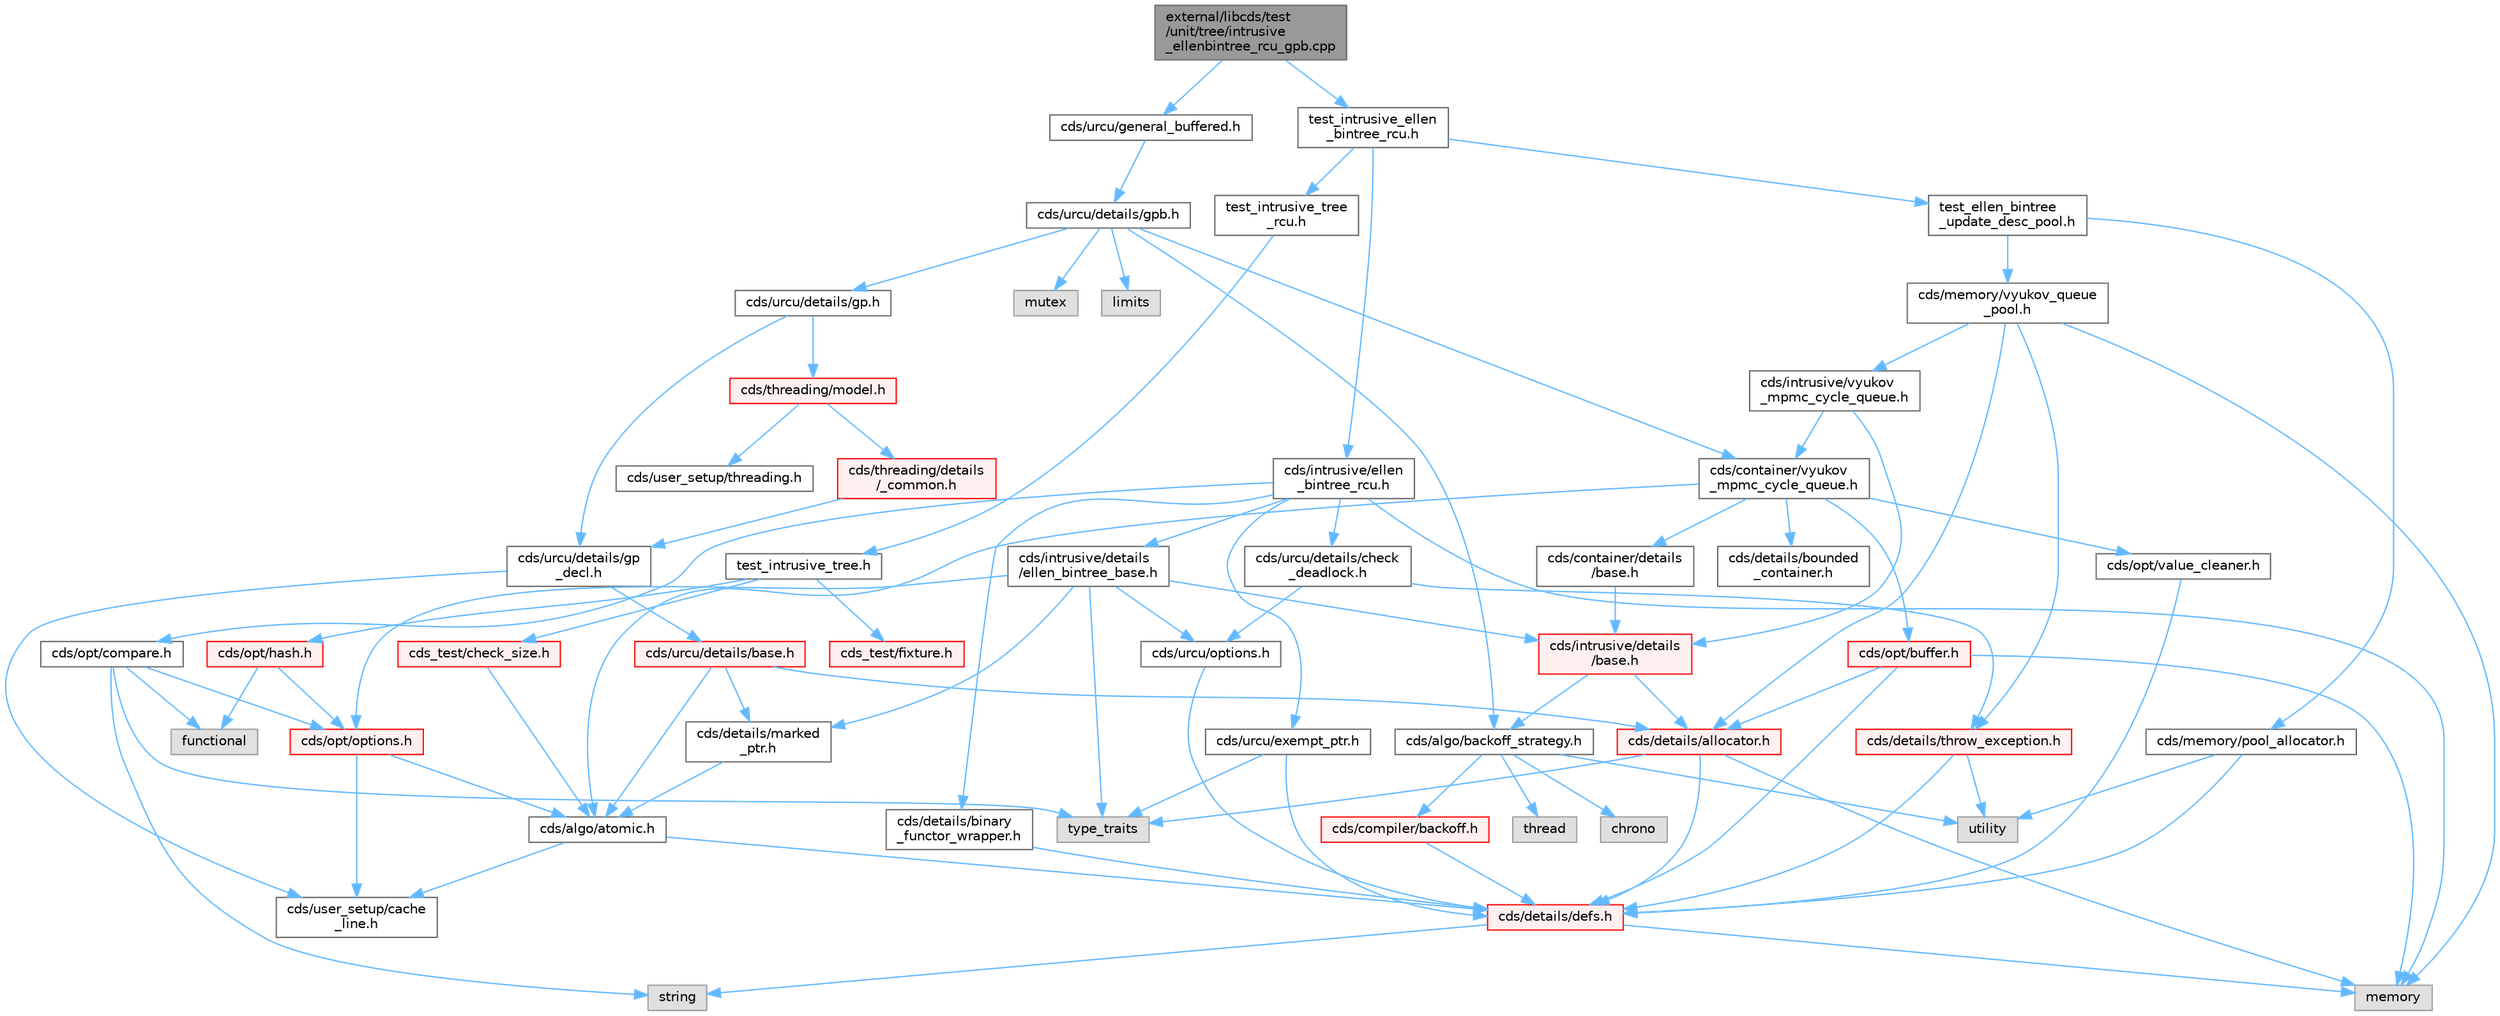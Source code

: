 digraph "external/libcds/test/unit/tree/intrusive_ellenbintree_rcu_gpb.cpp"
{
 // LATEX_PDF_SIZE
  bgcolor="transparent";
  edge [fontname=Helvetica,fontsize=10,labelfontname=Helvetica,labelfontsize=10];
  node [fontname=Helvetica,fontsize=10,shape=box,height=0.2,width=0.4];
  Node1 [id="Node000001",label="external/libcds/test\l/unit/tree/intrusive\l_ellenbintree_rcu_gpb.cpp",height=0.2,width=0.4,color="gray40", fillcolor="grey60", style="filled", fontcolor="black",tooltip=" "];
  Node1 -> Node2 [id="edge89_Node000001_Node000002",color="steelblue1",style="solid",tooltip=" "];
  Node2 [id="Node000002",label="cds/urcu/general_buffered.h",height=0.2,width=0.4,color="grey40", fillcolor="white", style="filled",URL="$general__buffered_8h.html",tooltip=" "];
  Node2 -> Node3 [id="edge90_Node000002_Node000003",color="steelblue1",style="solid",tooltip=" "];
  Node3 [id="Node000003",label="cds/urcu/details/gpb.h",height=0.2,width=0.4,color="grey40", fillcolor="white", style="filled",URL="$gpb_8h.html",tooltip=" "];
  Node3 -> Node4 [id="edge91_Node000003_Node000004",color="steelblue1",style="solid",tooltip=" "];
  Node4 [id="Node000004",label="mutex",height=0.2,width=0.4,color="grey60", fillcolor="#E0E0E0", style="filled",tooltip=" "];
  Node3 -> Node5 [id="edge92_Node000003_Node000005",color="steelblue1",style="solid",tooltip=" "];
  Node5 [id="Node000005",label="limits",height=0.2,width=0.4,color="grey60", fillcolor="#E0E0E0", style="filled",tooltip=" "];
  Node3 -> Node6 [id="edge93_Node000003_Node000006",color="steelblue1",style="solid",tooltip=" "];
  Node6 [id="Node000006",label="cds/urcu/details/gp.h",height=0.2,width=0.4,color="grey40", fillcolor="white", style="filled",URL="$gp_8h.html",tooltip=" "];
  Node6 -> Node7 [id="edge94_Node000006_Node000007",color="steelblue1",style="solid",tooltip=" "];
  Node7 [id="Node000007",label="cds/urcu/details/gp\l_decl.h",height=0.2,width=0.4,color="grey40", fillcolor="white", style="filled",URL="$gp__decl_8h.html",tooltip=" "];
  Node7 -> Node8 [id="edge95_Node000007_Node000008",color="steelblue1",style="solid",tooltip=" "];
  Node8 [id="Node000008",label="cds/urcu/details/base.h",height=0.2,width=0.4,color="red", fillcolor="#FFF0F0", style="filled",URL="$external_2libcds_2cds_2urcu_2details_2base_8h.html",tooltip=" "];
  Node8 -> Node9 [id="edge96_Node000008_Node000009",color="steelblue1",style="solid",tooltip=" "];
  Node9 [id="Node000009",label="cds/algo/atomic.h",height=0.2,width=0.4,color="grey40", fillcolor="white", style="filled",URL="$external_2libcds_2cds_2algo_2atomic_8h.html",tooltip=" "];
  Node9 -> Node10 [id="edge97_Node000009_Node000010",color="steelblue1",style="solid",tooltip=" "];
  Node10 [id="Node000010",label="cds/details/defs.h",height=0.2,width=0.4,color="red", fillcolor="#FFF0F0", style="filled",URL="$details_2defs_8h.html",tooltip=" "];
  Node10 -> Node17 [id="edge98_Node000010_Node000017",color="steelblue1",style="solid",tooltip=" "];
  Node17 [id="Node000017",label="string",height=0.2,width=0.4,color="grey60", fillcolor="#E0E0E0", style="filled",tooltip=" "];
  Node10 -> Node18 [id="edge99_Node000010_Node000018",color="steelblue1",style="solid",tooltip=" "];
  Node18 [id="Node000018",label="memory",height=0.2,width=0.4,color="grey60", fillcolor="#E0E0E0", style="filled",tooltip=" "];
  Node9 -> Node23 [id="edge100_Node000009_Node000023",color="steelblue1",style="solid",tooltip=" "];
  Node23 [id="Node000023",label="cds/user_setup/cache\l_line.h",height=0.2,width=0.4,color="grey40", fillcolor="white", style="filled",URL="$cache__line_8h.html",tooltip="Cache-line size definition"];
  Node8 -> Node25 [id="edge101_Node000008_Node000025",color="steelblue1",style="solid",tooltip=" "];
  Node25 [id="Node000025",label="cds/details/allocator.h",height=0.2,width=0.4,color="red", fillcolor="#FFF0F0", style="filled",URL="$external_2libcds_2cds_2details_2allocator_8h.html",tooltip=" "];
  Node25 -> Node26 [id="edge102_Node000025_Node000026",color="steelblue1",style="solid",tooltip=" "];
  Node26 [id="Node000026",label="type_traits",height=0.2,width=0.4,color="grey60", fillcolor="#E0E0E0", style="filled",tooltip=" "];
  Node25 -> Node18 [id="edge103_Node000025_Node000018",color="steelblue1",style="solid",tooltip=" "];
  Node25 -> Node10 [id="edge104_Node000025_Node000010",color="steelblue1",style="solid",tooltip=" "];
  Node8 -> Node46 [id="edge105_Node000008_Node000046",color="steelblue1",style="solid",tooltip=" "];
  Node46 [id="Node000046",label="cds/details/marked\l_ptr.h",height=0.2,width=0.4,color="grey40", fillcolor="white", style="filled",URL="$marked__ptr_8h.html",tooltip=" "];
  Node46 -> Node9 [id="edge106_Node000046_Node000009",color="steelblue1",style="solid",tooltip=" "];
  Node7 -> Node23 [id="edge107_Node000007_Node000023",color="steelblue1",style="solid",tooltip=" "];
  Node6 -> Node47 [id="edge108_Node000006_Node000047",color="steelblue1",style="solid",tooltip=" "];
  Node47 [id="Node000047",label="cds/threading/model.h",height=0.2,width=0.4,color="red", fillcolor="#FFF0F0", style="filled",URL="$model_8h.html",tooltip=" "];
  Node47 -> Node48 [id="edge109_Node000047_Node000048",color="steelblue1",style="solid",tooltip=" "];
  Node48 [id="Node000048",label="cds/threading/details\l/_common.h",height=0.2,width=0.4,color="red", fillcolor="#FFF0F0", style="filled",URL="$__common_8h.html",tooltip=" "];
  Node48 -> Node7 [id="edge110_Node000048_Node000007",color="steelblue1",style="solid",tooltip=" "];
  Node47 -> Node52 [id="edge111_Node000047_Node000052",color="steelblue1",style="solid",tooltip=" "];
  Node52 [id="Node000052",label="cds/user_setup/threading.h",height=0.2,width=0.4,color="grey40", fillcolor="white", style="filled",URL="$external_2libcds_2cds_2user__setup_2threading_8h.html",tooltip=" "];
  Node3 -> Node54 [id="edge112_Node000003_Node000054",color="steelblue1",style="solid",tooltip=" "];
  Node54 [id="Node000054",label="cds/algo/backoff_strategy.h",height=0.2,width=0.4,color="grey40", fillcolor="white", style="filled",URL="$backoff__strategy_8h.html",tooltip=" "];
  Node54 -> Node42 [id="edge113_Node000054_Node000042",color="steelblue1",style="solid",tooltip=" "];
  Node42 [id="Node000042",label="utility",height=0.2,width=0.4,color="grey60", fillcolor="#E0E0E0", style="filled",tooltip=" "];
  Node54 -> Node37 [id="edge114_Node000054_Node000037",color="steelblue1",style="solid",tooltip=" "];
  Node37 [id="Node000037",label="thread",height=0.2,width=0.4,color="grey60", fillcolor="#E0E0E0", style="filled",tooltip=" "];
  Node54 -> Node55 [id="edge115_Node000054_Node000055",color="steelblue1",style="solid",tooltip=" "];
  Node55 [id="Node000055",label="chrono",height=0.2,width=0.4,color="grey60", fillcolor="#E0E0E0", style="filled",tooltip=" "];
  Node54 -> Node56 [id="edge116_Node000054_Node000056",color="steelblue1",style="solid",tooltip=" "];
  Node56 [id="Node000056",label="cds/compiler/backoff.h",height=0.2,width=0.4,color="red", fillcolor="#FFF0F0", style="filled",URL="$backoff_8h.html",tooltip=" "];
  Node56 -> Node10 [id="edge117_Node000056_Node000010",color="steelblue1",style="solid",tooltip=" "];
  Node3 -> Node58 [id="edge118_Node000003_Node000058",color="steelblue1",style="solid",tooltip=" "];
  Node58 [id="Node000058",label="cds/container/vyukov\l_mpmc_cycle_queue.h",height=0.2,width=0.4,color="grey40", fillcolor="white", style="filled",URL="$container_2vyukov__mpmc__cycle__queue_8h.html",tooltip=" "];
  Node58 -> Node59 [id="edge119_Node000058_Node000059",color="steelblue1",style="solid",tooltip=" "];
  Node59 [id="Node000059",label="cds/container/details\l/base.h",height=0.2,width=0.4,color="grey40", fillcolor="white", style="filled",URL="$external_2libcds_2cds_2container_2details_2base_8h.html",tooltip=" "];
  Node59 -> Node60 [id="edge120_Node000059_Node000060",color="steelblue1",style="solid",tooltip=" "];
  Node60 [id="Node000060",label="cds/intrusive/details\l/base.h",height=0.2,width=0.4,color="red", fillcolor="#FFF0F0", style="filled",URL="$external_2libcds_2cds_2intrusive_2details_2base_8h.html",tooltip=" "];
  Node60 -> Node25 [id="edge121_Node000060_Node000025",color="steelblue1",style="solid",tooltip=" "];
  Node60 -> Node54 [id="edge122_Node000060_Node000054",color="steelblue1",style="solid",tooltip=" "];
  Node58 -> Node65 [id="edge123_Node000058_Node000065",color="steelblue1",style="solid",tooltip=" "];
  Node65 [id="Node000065",label="cds/opt/buffer.h",height=0.2,width=0.4,color="red", fillcolor="#FFF0F0", style="filled",URL="$external_2libcds_2cds_2opt_2buffer_8h.html",tooltip=" "];
  Node65 -> Node10 [id="edge124_Node000065_Node000010",color="steelblue1",style="solid",tooltip=" "];
  Node65 -> Node25 [id="edge125_Node000065_Node000025",color="steelblue1",style="solid",tooltip=" "];
  Node65 -> Node18 [id="edge126_Node000065_Node000018",color="steelblue1",style="solid",tooltip=" "];
  Node58 -> Node67 [id="edge127_Node000058_Node000067",color="steelblue1",style="solid",tooltip=" "];
  Node67 [id="Node000067",label="cds/opt/value_cleaner.h",height=0.2,width=0.4,color="grey40", fillcolor="white", style="filled",URL="$value__cleaner_8h.html",tooltip=" "];
  Node67 -> Node10 [id="edge128_Node000067_Node000010",color="steelblue1",style="solid",tooltip=" "];
  Node58 -> Node9 [id="edge129_Node000058_Node000009",color="steelblue1",style="solid",tooltip=" "];
  Node58 -> Node68 [id="edge130_Node000058_Node000068",color="steelblue1",style="solid",tooltip=" "];
  Node68 [id="Node000068",label="cds/details/bounded\l_container.h",height=0.2,width=0.4,color="grey40", fillcolor="white", style="filled",URL="$bounded__container_8h.html",tooltip=" "];
  Node1 -> Node69 [id="edge131_Node000001_Node000069",color="steelblue1",style="solid",tooltip=" "];
  Node69 [id="Node000069",label="test_intrusive_ellen\l_bintree_rcu.h",height=0.2,width=0.4,color="grey40", fillcolor="white", style="filled",URL="$test__intrusive__ellen__bintree__rcu_8h.html",tooltip=" "];
  Node69 -> Node70 [id="edge132_Node000069_Node000070",color="steelblue1",style="solid",tooltip=" "];
  Node70 [id="Node000070",label="test_intrusive_tree\l_rcu.h",height=0.2,width=0.4,color="grey40", fillcolor="white", style="filled",URL="$test__intrusive__tree__rcu_8h.html",tooltip=" "];
  Node70 -> Node71 [id="edge133_Node000070_Node000071",color="steelblue1",style="solid",tooltip=" "];
  Node71 [id="Node000071",label="test_intrusive_tree.h",height=0.2,width=0.4,color="grey40", fillcolor="white", style="filled",URL="$test__intrusive__tree_8h.html",tooltip=" "];
  Node71 -> Node72 [id="edge134_Node000071_Node000072",color="steelblue1",style="solid",tooltip=" "];
  Node72 [id="Node000072",label="cds_test/check_size.h",height=0.2,width=0.4,color="red", fillcolor="#FFF0F0", style="filled",URL="$check__size_8h.html",tooltip=" "];
  Node72 -> Node9 [id="edge135_Node000072_Node000009",color="steelblue1",style="solid",tooltip=" "];
  Node71 -> Node75 [id="edge136_Node000071_Node000075",color="steelblue1",style="solid",tooltip=" "];
  Node75 [id="Node000075",label="cds_test/fixture.h",height=0.2,width=0.4,color="red", fillcolor="#FFF0F0", style="filled",URL="$fixture_8h.html",tooltip=" "];
  Node71 -> Node78 [id="edge137_Node000071_Node000078",color="steelblue1",style="solid",tooltip=" "];
  Node78 [id="Node000078",label="cds/opt/hash.h",height=0.2,width=0.4,color="red", fillcolor="#FFF0F0", style="filled",URL="$external_2libcds_2cds_2opt_2hash_8h.html",tooltip=" "];
  Node78 -> Node80 [id="edge138_Node000078_Node000080",color="steelblue1",style="solid",tooltip=" "];
  Node80 [id="Node000080",label="functional",height=0.2,width=0.4,color="grey60", fillcolor="#E0E0E0", style="filled",tooltip=" "];
  Node78 -> Node63 [id="edge139_Node000078_Node000063",color="steelblue1",style="solid",tooltip=" "];
  Node63 [id="Node000063",label="cds/opt/options.h",height=0.2,width=0.4,color="red", fillcolor="#FFF0F0", style="filled",URL="$opt_2options_8h.html",tooltip=" "];
  Node63 -> Node23 [id="edge140_Node000063_Node000023",color="steelblue1",style="solid",tooltip=" "];
  Node63 -> Node9 [id="edge141_Node000063_Node000009",color="steelblue1",style="solid",tooltip=" "];
  Node69 -> Node81 [id="edge142_Node000069_Node000081",color="steelblue1",style="solid",tooltip=" "];
  Node81 [id="Node000081",label="cds/intrusive/ellen\l_bintree_rcu.h",height=0.2,width=0.4,color="grey40", fillcolor="white", style="filled",URL="$ellen__bintree__rcu_8h.html",tooltip=" "];
  Node81 -> Node18 [id="edge143_Node000081_Node000018",color="steelblue1",style="solid",tooltip=" "];
  Node81 -> Node82 [id="edge144_Node000081_Node000082",color="steelblue1",style="solid",tooltip=" "];
  Node82 [id="Node000082",label="cds/intrusive/details\l/ellen_bintree_base.h",height=0.2,width=0.4,color="grey40", fillcolor="white", style="filled",URL="$intrusive_2details_2ellen__bintree__base_8h.html",tooltip=" "];
  Node82 -> Node26 [id="edge145_Node000082_Node000026",color="steelblue1",style="solid",tooltip=" "];
  Node82 -> Node60 [id="edge146_Node000082_Node000060",color="steelblue1",style="solid",tooltip=" "];
  Node82 -> Node63 [id="edge147_Node000082_Node000063",color="steelblue1",style="solid",tooltip=" "];
  Node82 -> Node83 [id="edge148_Node000082_Node000083",color="steelblue1",style="solid",tooltip=" "];
  Node83 [id="Node000083",label="cds/urcu/options.h",height=0.2,width=0.4,color="grey40", fillcolor="white", style="filled",URL="$urcu_2options_8h.html",tooltip=" "];
  Node83 -> Node10 [id="edge149_Node000083_Node000010",color="steelblue1",style="solid",tooltip=" "];
  Node82 -> Node46 [id="edge150_Node000082_Node000046",color="steelblue1",style="solid",tooltip=" "];
  Node81 -> Node84 [id="edge151_Node000081_Node000084",color="steelblue1",style="solid",tooltip=" "];
  Node84 [id="Node000084",label="cds/opt/compare.h",height=0.2,width=0.4,color="grey40", fillcolor="white", style="filled",URL="$external_2libcds_2cds_2opt_2compare_8h.html",tooltip=" "];
  Node84 -> Node26 [id="edge152_Node000084_Node000026",color="steelblue1",style="solid",tooltip=" "];
  Node84 -> Node80 [id="edge153_Node000084_Node000080",color="steelblue1",style="solid",tooltip=" "];
  Node84 -> Node17 [id="edge154_Node000084_Node000017",color="steelblue1",style="solid",tooltip=" "];
  Node84 -> Node63 [id="edge155_Node000084_Node000063",color="steelblue1",style="solid",tooltip=" "];
  Node81 -> Node85 [id="edge156_Node000081_Node000085",color="steelblue1",style="solid",tooltip=" "];
  Node85 [id="Node000085",label="cds/details/binary\l_functor_wrapper.h",height=0.2,width=0.4,color="grey40", fillcolor="white", style="filled",URL="$binary__functor__wrapper_8h.html",tooltip=" "];
  Node85 -> Node10 [id="edge157_Node000085_Node000010",color="steelblue1",style="solid",tooltip=" "];
  Node81 -> Node86 [id="edge158_Node000081_Node000086",color="steelblue1",style="solid",tooltip=" "];
  Node86 [id="Node000086",label="cds/urcu/details/check\l_deadlock.h",height=0.2,width=0.4,color="grey40", fillcolor="white", style="filled",URL="$check__deadlock_8h.html",tooltip=" "];
  Node86 -> Node83 [id="edge159_Node000086_Node000083",color="steelblue1",style="solid",tooltip=" "];
  Node86 -> Node40 [id="edge160_Node000086_Node000040",color="steelblue1",style="solid",tooltip=" "];
  Node40 [id="Node000040",label="cds/details/throw_exception.h",height=0.2,width=0.4,color="red", fillcolor="#FFF0F0", style="filled",URL="$throw__exception_8h.html",tooltip=" "];
  Node40 -> Node10 [id="edge161_Node000040_Node000010",color="steelblue1",style="solid",tooltip=" "];
  Node40 -> Node42 [id="edge162_Node000040_Node000042",color="steelblue1",style="solid",tooltip=" "];
  Node81 -> Node87 [id="edge163_Node000081_Node000087",color="steelblue1",style="solid",tooltip=" "];
  Node87 [id="Node000087",label="cds/urcu/exempt_ptr.h",height=0.2,width=0.4,color="grey40", fillcolor="white", style="filled",URL="$exempt__ptr_8h.html",tooltip=" "];
  Node87 -> Node26 [id="edge164_Node000087_Node000026",color="steelblue1",style="solid",tooltip=" "];
  Node87 -> Node10 [id="edge165_Node000087_Node000010",color="steelblue1",style="solid",tooltip=" "];
  Node69 -> Node88 [id="edge166_Node000069_Node000088",color="steelblue1",style="solid",tooltip=" "];
  Node88 [id="Node000088",label="test_ellen_bintree\l_update_desc_pool.h",height=0.2,width=0.4,color="grey40", fillcolor="white", style="filled",URL="$test__ellen__bintree__update__desc__pool_8h.html",tooltip=" "];
  Node88 -> Node89 [id="edge167_Node000088_Node000089",color="steelblue1",style="solid",tooltip=" "];
  Node89 [id="Node000089",label="cds/memory/vyukov_queue\l_pool.h",height=0.2,width=0.4,color="grey40", fillcolor="white", style="filled",URL="$vyukov__queue__pool_8h.html",tooltip=" "];
  Node89 -> Node25 [id="edge168_Node000089_Node000025",color="steelblue1",style="solid",tooltip=" "];
  Node89 -> Node90 [id="edge169_Node000089_Node000090",color="steelblue1",style="solid",tooltip=" "];
  Node90 [id="Node000090",label="cds/intrusive/vyukov\l_mpmc_cycle_queue.h",height=0.2,width=0.4,color="grey40", fillcolor="white", style="filled",URL="$intrusive_2vyukov__mpmc__cycle__queue_8h.html",tooltip=" "];
  Node90 -> Node60 [id="edge170_Node000090_Node000060",color="steelblue1",style="solid",tooltip=" "];
  Node90 -> Node58 [id="edge171_Node000090_Node000058",color="steelblue1",style="solid",tooltip=" "];
  Node89 -> Node40 [id="edge172_Node000089_Node000040",color="steelblue1",style="solid",tooltip=" "];
  Node89 -> Node18 [id="edge173_Node000089_Node000018",color="steelblue1",style="solid",tooltip=" "];
  Node88 -> Node91 [id="edge174_Node000088_Node000091",color="steelblue1",style="solid",tooltip=" "];
  Node91 [id="Node000091",label="cds/memory/pool_allocator.h",height=0.2,width=0.4,color="grey40", fillcolor="white", style="filled",URL="$pool__allocator_8h.html",tooltip=" "];
  Node91 -> Node10 [id="edge175_Node000091_Node000010",color="steelblue1",style="solid",tooltip=" "];
  Node91 -> Node42 [id="edge176_Node000091_Node000042",color="steelblue1",style="solid",tooltip=" "];
}
